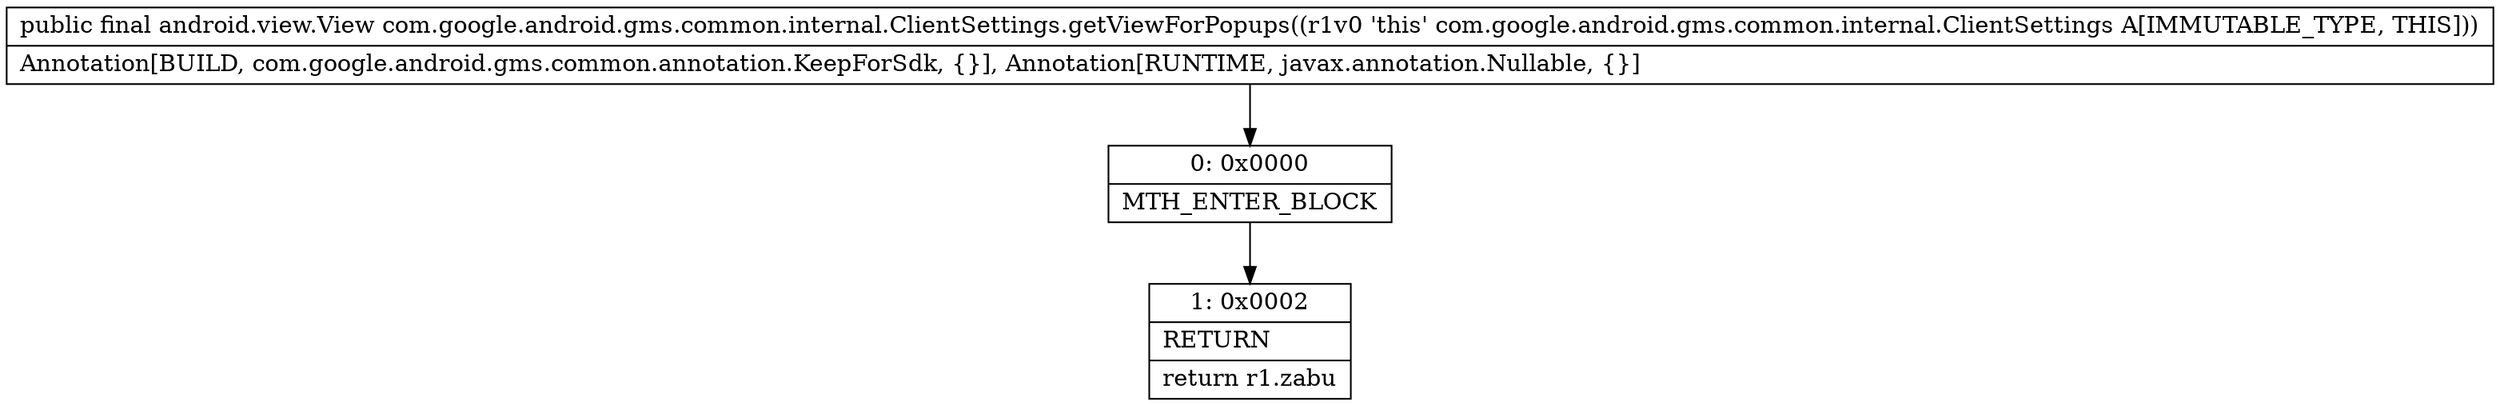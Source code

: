 digraph "CFG forcom.google.android.gms.common.internal.ClientSettings.getViewForPopups()Landroid\/view\/View;" {
Node_0 [shape=record,label="{0\:\ 0x0000|MTH_ENTER_BLOCK\l}"];
Node_1 [shape=record,label="{1\:\ 0x0002|RETURN\l|return r1.zabu\l}"];
MethodNode[shape=record,label="{public final android.view.View com.google.android.gms.common.internal.ClientSettings.getViewForPopups((r1v0 'this' com.google.android.gms.common.internal.ClientSettings A[IMMUTABLE_TYPE, THIS]))  | Annotation[BUILD, com.google.android.gms.common.annotation.KeepForSdk, \{\}], Annotation[RUNTIME, javax.annotation.Nullable, \{\}]\l}"];
MethodNode -> Node_0;
Node_0 -> Node_1;
}

